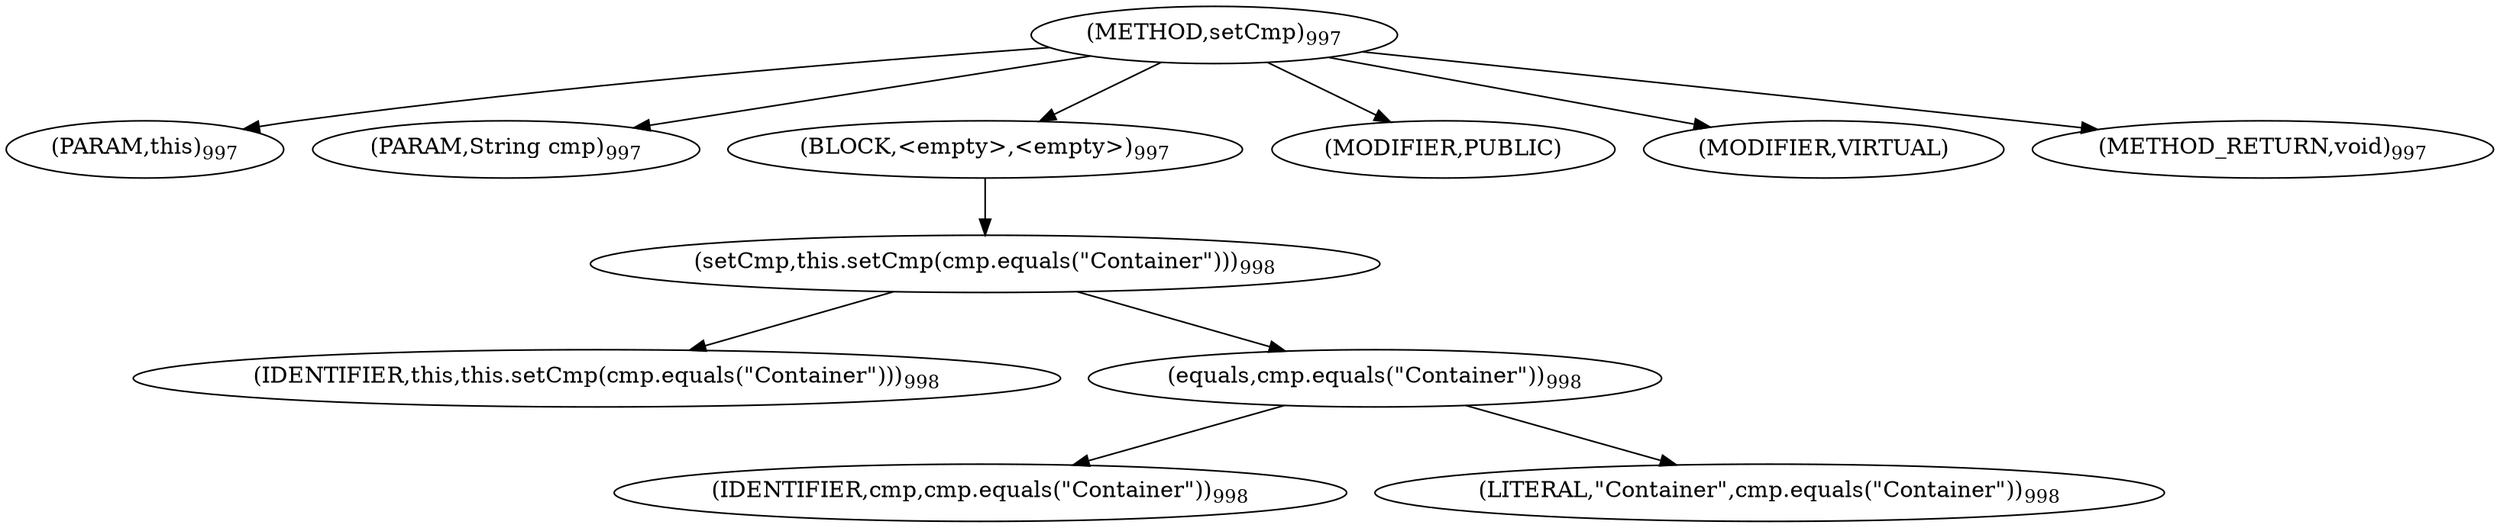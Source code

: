 digraph "setCmp" {  
"2308" [label = <(METHOD,setCmp)<SUB>997</SUB>> ]
"122" [label = <(PARAM,this)<SUB>997</SUB>> ]
"2309" [label = <(PARAM,String cmp)<SUB>997</SUB>> ]
"2310" [label = <(BLOCK,&lt;empty&gt;,&lt;empty&gt;)<SUB>997</SUB>> ]
"2311" [label = <(setCmp,this.setCmp(cmp.equals(&quot;Container&quot;)))<SUB>998</SUB>> ]
"121" [label = <(IDENTIFIER,this,this.setCmp(cmp.equals(&quot;Container&quot;)))<SUB>998</SUB>> ]
"2312" [label = <(equals,cmp.equals(&quot;Container&quot;))<SUB>998</SUB>> ]
"2313" [label = <(IDENTIFIER,cmp,cmp.equals(&quot;Container&quot;))<SUB>998</SUB>> ]
"2314" [label = <(LITERAL,&quot;Container&quot;,cmp.equals(&quot;Container&quot;))<SUB>998</SUB>> ]
"2315" [label = <(MODIFIER,PUBLIC)> ]
"2316" [label = <(MODIFIER,VIRTUAL)> ]
"2317" [label = <(METHOD_RETURN,void)<SUB>997</SUB>> ]
  "2308" -> "122" 
  "2308" -> "2309" 
  "2308" -> "2310" 
  "2308" -> "2315" 
  "2308" -> "2316" 
  "2308" -> "2317" 
  "2310" -> "2311" 
  "2311" -> "121" 
  "2311" -> "2312" 
  "2312" -> "2313" 
  "2312" -> "2314" 
}
